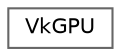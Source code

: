 digraph "Graphical Class Hierarchy"
{
 // LATEX_PDF_SIZE
  bgcolor="transparent";
  edge [fontname=Helvetica,fontsize=10,labelfontname=Helvetica,labelfontsize=10];
  node [fontname=Helvetica,fontsize=10,shape=box,height=0.2,width=0.4];
  rankdir="LR";
  Node0 [id="Node000000",label="VkGPU",height=0.2,width=0.4,color="grey40", fillcolor="white", style="filled",URL="$struct_vk_g_p_u.html",tooltip=" "];
}
